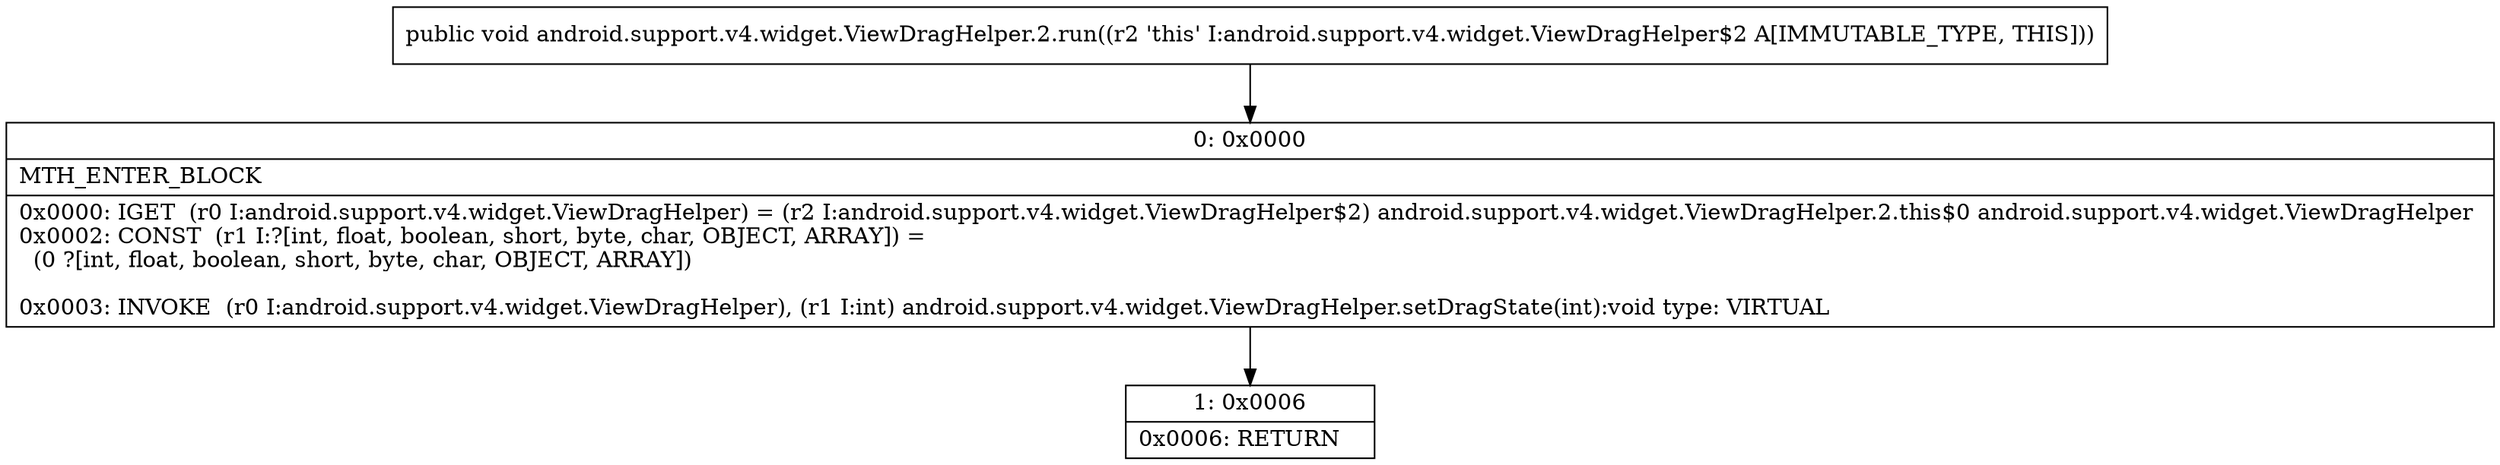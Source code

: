 digraph "CFG forandroid.support.v4.widget.ViewDragHelper.2.run()V" {
Node_0 [shape=record,label="{0\:\ 0x0000|MTH_ENTER_BLOCK\l|0x0000: IGET  (r0 I:android.support.v4.widget.ViewDragHelper) = (r2 I:android.support.v4.widget.ViewDragHelper$2) android.support.v4.widget.ViewDragHelper.2.this$0 android.support.v4.widget.ViewDragHelper \l0x0002: CONST  (r1 I:?[int, float, boolean, short, byte, char, OBJECT, ARRAY]) = \l  (0 ?[int, float, boolean, short, byte, char, OBJECT, ARRAY])\l \l0x0003: INVOKE  (r0 I:android.support.v4.widget.ViewDragHelper), (r1 I:int) android.support.v4.widget.ViewDragHelper.setDragState(int):void type: VIRTUAL \l}"];
Node_1 [shape=record,label="{1\:\ 0x0006|0x0006: RETURN   \l}"];
MethodNode[shape=record,label="{public void android.support.v4.widget.ViewDragHelper.2.run((r2 'this' I:android.support.v4.widget.ViewDragHelper$2 A[IMMUTABLE_TYPE, THIS])) }"];
MethodNode -> Node_0;
Node_0 -> Node_1;
}

